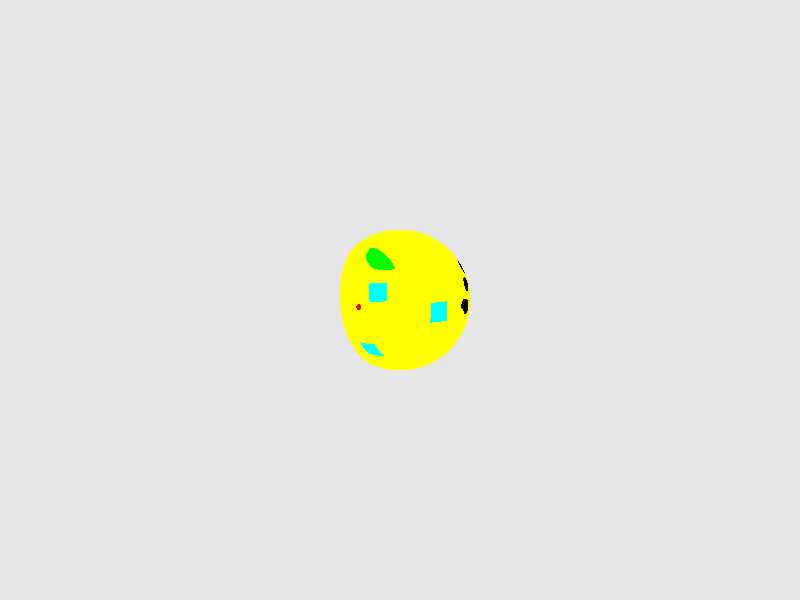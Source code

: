 
camera {
	location <-770,150,524>
	look_at <0,0,0>
	angle 20
	right x*image_width/image_height
	 }

light_source {
	<0,0,1000>
	rgb <1,1,1>
	shadowless
	}
light_source {
	<0,-1000,0>
	rgb <1,1,1>
	shadowless
	}
light_source {
	<-1000,0,0>
	rgb <1,1,1>
	shadowless
	}


background {
	color rgb <1,	1,	1>	}

difference {
	intersection {
	intersection {
	difference {
	sphere {
	<0,0,0>,
	29.2
	pigment { color rgbt <1,1,0,0.8> }
	}

	sphere {
	<0,0,0>,
	26.2
	pigment { color rgbt <1,1,0,0.8> }
	}

	}

	sphere {
	<24.0276,0,13.7827>,
	36
	pigment { color rgbt <1,1,0,0.8> }
	}

	}

	box {
	<-29.2,-29.2,-29.2>,<29.2,29.2,13.0364>
	pigment { color rgbt <1,1,0,0.8> }
	}

	box {
	<-36,-36,-36>,<36,36,20.8086>
	 rotate <0,90.0002,0>
	 rotate <0,0,150>
	 translate <24.0276,0,13.7827>
	pigment { color rgbt <1,1,0,0.8> }
	}

	box {
	<-36,-36,-36>,<36,36,20.8086>
	 rotate <0,90.0002,0>
	 rotate <0,0,-150>
	 translate <24.0276,0,13.7827>
	pigment { color rgbt <1,1,0,0.8> }
	}

	box {
	<-36,-36,-36>,<36,36,19.5868>
	 rotate <0,164.839,0>
	 rotate <0,0,180>
	 translate <24.0276,0,13.7827>
	pigment { color rgbt <1,1,0,0.8> }
	}

	}

	box {
	<-4.06,-4.06,-4.06>,<4.06,4.06,4.06>
	 rotate <0,103.186,0>
	 rotate <0,0,-1.34774>
	 translate <25.5022,-0.599988,-5.97647>
	pigment { color rgbt <1,1,0,0.8> }
	}

	box {
	<-4.06,-4.06,-4.06>,<4.06,4.06,4.06>
	 rotate <0,127.862,0>
	 rotate <0,0,-102.89>
	 translate <-4.61425,-20.1633,-16.0807>
	pigment { color rgbt <1,1,0,0.8> }
	}

	box {
	<-4.06,-4.06,-4.06>,<4.06,4.06,4.06>
	 rotate <0,75.8157,0>
	 rotate <0,0,-61.6765>
	 translate <12.0516,-22.3603,6.4201>
	pigment { color rgbt <1,1,0,0.8> }
	}

	cylinder {
	<2.06411,3.37825,-0.571722>,<15.068,24.6612,-4.17356>,2.99
	pigment { color rgbt <0,0,0,0.5> }
	}

	cylinder {
	<1.21701,-3.60138,-1.24458>,<8.88413,-26.29,-9.08544>,2.99
	pigment { color rgbt <0,0,0,0.5> }
	}

	cylinder {
	<3.43387,1.82299,-0.940864>,<25.0673,13.3078,-6.86832>,2.99
	pigment { color rgbt <0,0,0,0.5> }
	}

	}

difference {
	intersection {
	intersection {
	difference {
	sphere {
	<0,0,0>,
	29.2
	pigment { color rgbt <1,1,0,0.8> }
	}

	sphere {
	<0,0,0>,
	26.2
	pigment { color rgbt <1,1,0,0.8> }
	}

	}

	sphere {
	<-12.0138,20.8085,13.7827>,
	36
	pigment { color rgbt <1,1,0,0.8> }
	}

	}

	box {
	<-29.2,-29.2,-29.2>,<29.2,29.2,13.0364>
	pigment { color rgbt <1,1,0,0.8> }
	}

	box {
	<-36,-36,-36>,<36,36,20.8086>
	 rotate <0,90.0002,0>
	 rotate <0,0,-30>
	 translate <-12.0138,20.8085,13.7827>
	pigment { color rgbt <1,1,0,0.8> }
	}

	box {
	<-36,-36,-36>,<36,36,20.8086>
	 rotate <0,90.0002,0>
	 rotate <0,0,-90.0002>
	 translate <-12.0138,20.8085,13.7827>
	pigment { color rgbt <1,1,0,0.8> }
	}

	box {
	<-36,-36,-36>,<36,36,25.14>
	 rotate <0,138.764,0>
	 rotate <0,0,-38.8911>
	 translate <-12.0138,20.8085,13.7827>
	pigment { color rgbt <1,1,0,0.8> }
	}

	}

	box {
	<-4.06,-4.06,-4.06>,<4.06,4.06,4.06>
	 rotate <0,103.186,0>
	 rotate <0,0,-1.34774>
	 translate <25.5022,-0.599988,-5.97647>
	pigment { color rgbt <1,1,0,0.8> }
	}

	box {
	<-4.06,-4.06,-4.06>,<4.06,4.06,4.06>
	 rotate <0,89.0348,0>
	 rotate <0,0,-177.937>
	 translate <-26.1793,-0.942829,0.441321>
	pigment { color rgbt <1,1,0,0.8> }
	}

	box {
	<-4.06,-4.06,-4.06>,<4.06,4.06,4.06>
	 rotate <0,75.8157,0>
	 rotate <0,0,-61.6765>
	 translate <12.0516,-22.3603,6.4201>
	pigment { color rgbt <1,1,0,0.8> }
	}

	cylinder {
	<-3.27023,-0.142546,-2.29898>,<-23.8727,-1.04059,-16.7825>,2.99
	pigment { color rgbt <0,0,0,0.5> }
	}

	cylinder {
	<-2.09603,1.96014,-2.78649>,<-15.301,14.309,-20.3414>,2.99
	pigment { color rgbt <0,0,0,0.5> }
	}

	cylinder {
	<2.06411,3.37825,-0.571722>,<15.068,24.6612,-4.17356>,2.99
	pigment { color rgbt <0,0,0,0.5> }
	}

	cylinder {
	<-2.87901,1.07383,-2.56089>,<-21.0168,7.83896,-18.6945>,2.99
	pigment { color rgbt <0,0,0,0.5> }
	}

	}

difference {
	intersection {
	intersection {
	difference {
	sphere {
	<0,0,0>,
	29.2
	pigment { color rgbt <1,1,0,0.8> }
	}

	sphere {
	<0,0,0>,
	26.2
	pigment { color rgbt <1,1,0,0.8> }
	}

	}

	sphere {
	<-12.0138,-20.8085,13.7827>,
	36
	pigment { color rgbt <1,1,0,0.8> }
	}

	}

	box {
	<-29.2,-29.2,-29.2>,<29.2,29.2,13.0364>
	pigment { color rgbt <1,1,0,0.8> }
	}

	box {
	<-36,-36,-36>,<36,36,20.8086>
	 rotate <0,90.0002,0>
	 rotate <0,0,30>
	 translate <-12.0138,-20.8085,13.7827>
	pigment { color rgbt <1,1,0,0.8> }
	}

	box {
	<-36,-36,-36>,<36,36,20.8086>
	 rotate <0,90.0002,0>
	 rotate <0,0,90.0002>
	 translate <-12.0138,-20.8085,13.7827>
	pigment { color rgbt <1,1,0,0.8> }
	}

	box {
	<-36,-36,-36>,<36,36,25.14>
	 rotate <0,138.764,0>
	 rotate <0,0,38.8911>
	 translate <-12.0138,-20.8085,13.7827>
	pigment { color rgbt <1,1,0,0.8> }
	}

	}

	box {
	<-4.06,-4.06,-4.06>,<4.06,4.06,4.06>
	 rotate <0,103.186,0>
	 rotate <0,0,-1.34774>
	 translate <25.5022,-0.599988,-5.97647>
	pigment { color rgbt <1,1,0,0.8> }
	}

	box {
	<-4.06,-4.06,-4.06>,<4.06,4.06,4.06>
	 rotate <0,127.862,0>
	 rotate <0,0,-102.89>
	 translate <-4.61425,-20.1633,-16.0807>
	pigment { color rgbt <1,1,0,0.8> }
	}

	box {
	<-4.06,-4.06,-4.06>,<4.06,4.06,4.06>
	 rotate <0,89.0348,0>
	 rotate <0,0,-177.937>
	 translate <-26.1793,-0.942829,0.441321>
	pigment { color rgbt <1,1,0,0.8> }
	}

	box {
	<-4.06,-4.06,-4.06>,<4.06,4.06,4.06>
	 rotate <0,75.8157,0>
	 rotate <0,0,-61.6765>
	 translate <12.0516,-22.3603,6.4201>
	pigment { color rgbt <1,1,0,0.8> }
	}

	cylinder {
	<-3.27023,-0.142546,-2.29898>,<-23.8727,-1.04059,-16.7825>,2.99
	pigment { color rgbt <0,0,0,0.5> }
	}

	cylinder {
	<1.21701,-3.60138,-1.24458>,<8.88413,-26.29,-9.08544>,2.99
	pigment { color rgbt <0,0,0,0.5> }
	}

	cylinder {
	<-2.09968,-2.27186,-2.53574>,<-15.3277,-16.5846,-18.5109>,2.99
	pigment { color rgbt <0,0,0,0.5> }
	}

	}

difference {
	intersection {
	intersection {
	difference {
	sphere {
	<0,0,0>,
	29.2
	pigment { color rgbt <1,1,0,0.8> }
	}

	sphere {
	<0,0,0>,
	26.2
	pigment { color rgbt <1,1,0,0.8> }
	}

	}

	sphere {
	<13.7827,0,-24.0276>,
	36
	pigment { color rgbt <1,1,0,0.8> }
	}

	}

	box {
	<-29.2,-29.2,-29.2>,<29.2,29.2,13.0364>
	pigment { color rgbt <1,1,0,0.8> }
	}

	box {
	<-36,-36,-36>,<36,36,19.5868>
	 rotate <0,15.1606,0>
	 rotate <0,0,0>
	 translate <13.7827,0,-24.0276>
	pigment { color rgbt <1,1,0,0.8> }
	}

	box {
	<-36,-36,-36>,<36,36,25.14>
	 rotate <0,41.2365,0>
	 rotate <0,0,141.109>
	 translate <13.7827,0,-24.0276>
	pigment { color rgbt <1,1,0,0.8> }
	}

	box {
	<-36,-36,-36>,<36,36,25.14>
	 rotate <0,41.2365,0>
	 rotate <0,0,-141.109>
	 translate <13.7827,0,-24.0276>
	pigment { color rgbt <1,1,0,0.8> }
	}

	}

	box {
	<-4.06,-4.06,-4.06>,<4.06,4.06,4.06>
	 rotate <0,103.186,0>
	 rotate <0,0,-1.34774>
	 translate <25.5022,-0.599988,-5.97647>
	pigment { color rgbt <1,1,0,0.8> }
	}

	box {
	<-4.06,-4.06,-4.06>,<4.06,4.06,4.06>
	 rotate <0,127.862,0>
	 rotate <0,0,-102.89>
	 translate <-4.61425,-20.1633,-16.0807>
	pigment { color rgbt <1,1,0,0.8> }
	}

	box {
	<-4.06,-4.06,-4.06>,<4.06,4.06,4.06>
	 rotate <0,89.0348,0>
	 rotate <0,0,-177.937>
	 translate <-26.1793,-0.942829,0.441321>
	pigment { color rgbt <1,1,0,0.8> }
	}

	box {
	<-4.06,-4.06,-4.06>,<4.06,4.06,4.06>
	 rotate <0,75.8157,0>
	 rotate <0,0,-61.6765>
	 translate <12.0516,-22.3603,6.4201>
	pigment { color rgbt <1,1,0,0.8> }
	}

	cylinder {
	<-3.27023,-0.142546,-2.29898>,<-23.8727,-1.04059,-16.7825>,2.99
	pigment { color rgbt <0,0,0,0.5> }
	}

	cylinder {
	<-2.09603,1.96014,-2.78649>,<-15.301,14.309,-20.3414>,2.99
	pigment { color rgbt <0,0,0,0.5> }
	}

	cylinder {
	<2.06411,3.37825,-0.571722>,<15.068,24.6612,-4.17356>,2.99
	pigment { color rgbt <0,0,0,0.5> }
	}

	cylinder {
	<1.21701,-3.60138,-1.24458>,<8.88413,-26.29,-9.08544>,2.99
	pigment { color rgbt <0,0,0,0.5> }
	}

	cylinder {
	<3.43387,1.82299,-0.940864>,<25.0673,13.3078,-6.86832>,2.99
	pigment { color rgbt <0,0,0,0.5> }
	}

	cylinder {
	<-2.87901,1.07383,-2.56089>,<-21.0168,7.83896,-18.6945>,2.99
	pigment { color rgbt <0,0,0,0.5> }
	}

	cylinder {
	<-2.09968,-2.27186,-2.53574>,<-15.3277,-16.5846,-18.5109>,2.99
	pigment { color rgbt <0,0,0,0.5> }
	}

	}

intersection {
	intersection {
	difference {
	sphere {
	<0,0,0>,
	29.2
	pigment { color rgbt <0,1,1,0.8> }
	}

	sphere {
	<0,0,0>,
	26.2
	pigment { color rgbt <0,1,1,0.8> }
	}

	}

	box {
	<-29.2,-29.2,-29.2>,<29.2,29.2,13.0364>
	pigment { color rgbt <1,1,0,0.8> }
	}

	}

	box {
	<-4.06,-4.06,-4.06>,<4.06,4.06,4.06>
	 rotate <0,103.186,0>
	 rotate <0,0,-1.34774>
	 translate <25.5022,-0.599988,-5.97647>
	pigment { color rgbt <0,1,1,0.8> }
	}

	}

intersection {
	intersection {
	difference {
	sphere {
	<0,0,0>,
	29.2
	pigment { color rgbt <0,1,1,0.8> }
	}

	sphere {
	<0,0,0>,
	26.2
	pigment { color rgbt <0,1,1,0.8> }
	}

	}

	box {
	<-29.2,-29.2,-29.2>,<29.2,29.2,13.0364>
	pigment { color rgbt <1,1,0,0.8> }
	}

	}

	box {
	<-4.06,-4.06,-4.06>,<4.06,4.06,4.06>
	 rotate <0,127.862,0>
	 rotate <0,0,-102.89>
	 translate <-4.61425,-20.1633,-16.0807>
	pigment { color rgbt <0,1,1,0.8> }
	}

	}

intersection {
	intersection {
	difference {
	sphere {
	<0,0,0>,
	29.2
	pigment { color rgbt <0,1,1,0.8> }
	}

	sphere {
	<0,0,0>,
	26.2
	pigment { color rgbt <0,1,1,0.8> }
	}

	}

	box {
	<-29.2,-29.2,-29.2>,<29.2,29.2,13.0364>
	pigment { color rgbt <1,1,0,0.8> }
	}

	}

	box {
	<-4.06,-4.06,-4.06>,<4.06,4.06,4.06>
	 rotate <0,89.0348,0>
	 rotate <0,0,-177.937>
	 translate <-26.1793,-0.942829,0.441321>
	pigment { color rgbt <0,1,1,0.8> }
	}

	}

intersection {
	intersection {
	difference {
	sphere {
	<0,0,0>,
	29.2
	pigment { color rgbt <0,1,1,0.8> }
	}

	sphere {
	<0,0,0>,
	26.2
	pigment { color rgbt <0,1,1,0.8> }
	}

	}

	box {
	<-29.2,-29.2,-29.2>,<29.2,29.2,13.0364>
	pigment { color rgbt <1,1,0,0.8> }
	}

	}

	box {
	<-4.06,-4.06,-4.06>,<4.06,4.06,4.06>
	 rotate <0,75.8157,0>
	 rotate <0,0,-61.6765>
	 translate <12.0516,-22.3603,6.4201>
	pigment { color rgbt <0,1,1,0.8> }
	}

	}

intersection {
	difference {
	sphere {
	<0,0,0>,
	29.2
	pigment { color rgbt <0,0,0,0.5> }
	}

	sphere {
	<0,0,0>,
	26.2
	pigment { color rgbt <0,0,0,0.5> }
	}

	}

	cylinder {
	<-20.6024,-0.898041,-14.4836>,<-23.8727,-1.04059,-16.7825>,2.99
	pigment { color rgbt <0,0,0,0.5> }
	}

	}

intersection {
	difference {
	sphere {
	<0,0,0>,
	29.2
	pigment { color rgbt <0,0,0,0.5> }
	}

	sphere {
	<0,0,0>,
	26.2
	pigment { color rgbt <0,0,0,0.5> }
	}

	}

	cylinder {
	<-13.205,12.3489,-17.5549>,<-15.301,14.309,-20.3414>,2.99
	pigment { color rgbt <0,0,0,0.5> }
	}

	}

intersection {
	difference {
	sphere {
	<0,0,0>,
	29.2
	pigment { color rgbt <0,0,0,0.5> }
	}

	sphere {
	<0,0,0>,
	26.2
	pigment { color rgbt <0,0,0,0.5> }
	}

	}

	cylinder {
	<13.0039,21.2829,-3.60184>,<15.068,24.6612,-4.17356>,2.99
	pigment { color rgbt <0,0,0,0.5> }
	}

	}

intersection {
	difference {
	sphere {
	<0,0,0>,
	29.2
	pigment { color rgbt <0,0,0,0.5> }
	}

	sphere {
	<0,0,0>,
	26.2
	pigment { color rgbt <0,0,0,0.5> }
	}

	}

	cylinder {
	<7.66713,-22.6887,-7.84085>,<8.88413,-26.29,-9.08544>,2.99
	pigment { color rgbt <0,0,0,0.5> }
	}

	}

intersection {
	difference {
	sphere {
	<0,0,0>,
	29.2
	pigment { color rgbt <0,0,0,0.5> }
	}

	sphere {
	<0,0,0>,
	26.2
	pigment { color rgbt <0,0,0,0.5> }
	}

	}

	cylinder {
	<21.6334,11.4849,-5.92745>,<25.0673,13.3078,-6.86832>,2.99
	pigment { color rgbt <0,0,0,0.5> }
	}

	}

intersection {
	difference {
	sphere {
	<0,0,0>,
	29.2
	pigment { color rgbt <0,0,0,0.5> }
	}

	sphere {
	<0,0,0>,
	26.2
	pigment { color rgbt <0,0,0,0.5> }
	}

	}

	cylinder {
	<-18.1377,6.76513,-16.1336>,<-21.0168,7.83896,-18.6945>,2.99
	pigment { color rgbt <0,0,0,0.5> }
	}

	}

intersection {
	difference {
	sphere {
	<0,0,0>,
	29.2
	pigment { color rgbt <0,0,0,0.5> }
	}

	sphere {
	<0,0,0>,
	26.2
	pigment { color rgbt <0,0,0,0.5> }
	}

	}

	cylinder {
	<-13.228,-14.3127,-15.9752>,<-15.3277,-16.5846,-18.5109>,2.99
	pigment { color rgbt <0,0,0,0.5> }
	}

	}

  background { color rgb <0.9, 0.9, 0.9> }
difference {
	intersection {
	sphere {
	<-7.20672,22.6216,11.0799>,
	9.5
	pigment { color rgbt <0,1,0,0.452968> }
	}

	sphere {
	<0,0,0>,
	26.2
	pigment { color rgbt <0,1,0,0.452968> }
	}

	}

	sphere {
	<0,0,0>,
	24.2
	pigment { color rgbt <0,1,0,0.452968> }
	}

	}

sphere {
	<25.1344,-6.08962,4.19749>,
	1.25
	pigment { color rgbt <1,0,0,0.651441> }
	}

